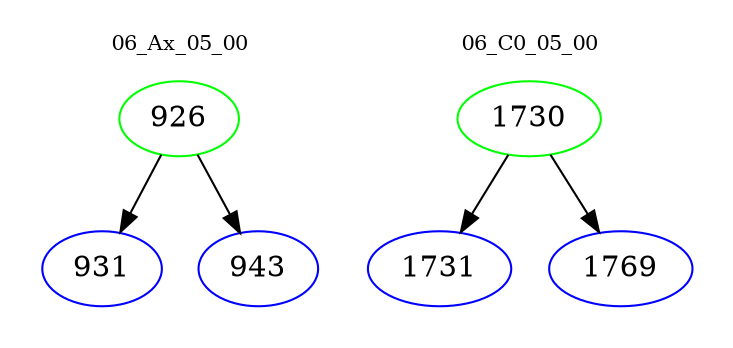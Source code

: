 digraph{
subgraph cluster_0 {
color = white
label = "06_Ax_05_00";
fontsize=10;
T0_926 [label="926", color="green"]
T0_926 -> T0_931 [color="black"]
T0_931 [label="931", color="blue"]
T0_926 -> T0_943 [color="black"]
T0_943 [label="943", color="blue"]
}
subgraph cluster_1 {
color = white
label = "06_C0_05_00";
fontsize=10;
T1_1730 [label="1730", color="green"]
T1_1730 -> T1_1731 [color="black"]
T1_1731 [label="1731", color="blue"]
T1_1730 -> T1_1769 [color="black"]
T1_1769 [label="1769", color="blue"]
}
}
